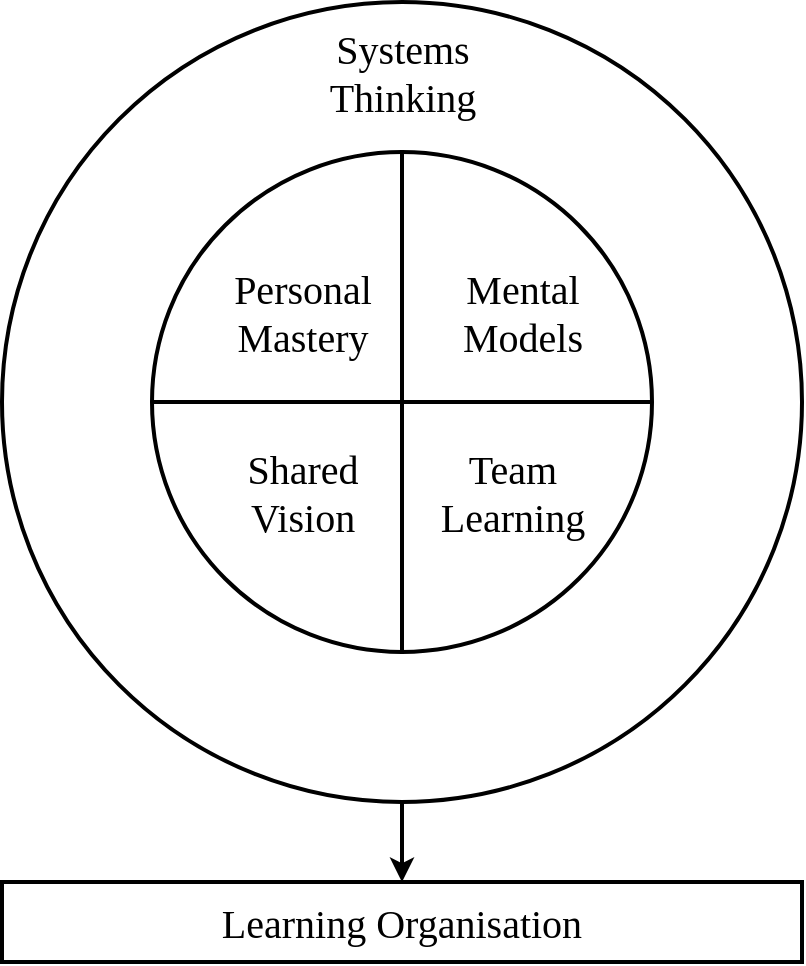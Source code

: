 <mxfile compressed="false" version="17.4.2" type="device">
  <diagram id="bfVolq-A_805LvhDllNM" name="Page-1">
    <mxGraphModel dx="946" dy="620" grid="1" gridSize="10" guides="1" tooltips="1" connect="1" arrows="1" fold="1" page="1" pageScale="1" pageWidth="827" pageHeight="1169" math="0" shadow="0">
      <root>
        <mxCell id="0" />
        <mxCell id="1" parent="0" />
        <mxCell id="LdssRKA1owO5sWahPovg-1" value="" style="ellipse;whiteSpace=wrap;html=1;aspect=fixed;strokeWidth=2;" vertex="1" parent="1">
          <mxGeometry x="240" y="120" width="400" height="400" as="geometry" />
        </mxCell>
        <mxCell id="LdssRKA1owO5sWahPovg-2" value="" style="ellipse;whiteSpace=wrap;html=1;aspect=fixed;strokeWidth=2;" vertex="1" parent="1">
          <mxGeometry x="315" y="195" width="250" height="250" as="geometry" />
        </mxCell>
        <mxCell id="LdssRKA1owO5sWahPovg-3" value="" style="endArrow=none;html=1;rounded=0;entryX=0.5;entryY=0;entryDx=0;entryDy=0;exitX=0.5;exitY=1;exitDx=0;exitDy=0;strokeWidth=2;" edge="1" parent="1" source="LdssRKA1owO5sWahPovg-2" target="LdssRKA1owO5sWahPovg-2">
          <mxGeometry width="50" height="50" relative="1" as="geometry">
            <mxPoint x="390" y="340" as="sourcePoint" />
            <mxPoint x="440" y="290" as="targetPoint" />
          </mxGeometry>
        </mxCell>
        <mxCell id="LdssRKA1owO5sWahPovg-4" value="" style="endArrow=none;html=1;rounded=0;entryX=1;entryY=0.5;entryDx=0;entryDy=0;exitX=0;exitY=0.5;exitDx=0;exitDy=0;strokeWidth=2;" edge="1" parent="1" source="LdssRKA1owO5sWahPovg-2" target="LdssRKA1owO5sWahPovg-2">
          <mxGeometry width="50" height="50" relative="1" as="geometry">
            <mxPoint x="120" y="490" as="sourcePoint" />
            <mxPoint x="170" y="440" as="targetPoint" />
          </mxGeometry>
        </mxCell>
        <mxCell id="LdssRKA1owO5sWahPovg-5" value="&lt;font face=&quot;CMU Sans Serif Medium&quot; style=&quot;font-size: 20px&quot;&gt;Systems&lt;br&gt;Thinking&lt;/font&gt;" style="text;html=1;resizable=0;autosize=1;align=center;verticalAlign=middle;points=[];fillColor=none;strokeColor=none;rounded=0;fontSize=20;" vertex="1" parent="1">
          <mxGeometry x="395" y="130" width="90" height="50" as="geometry" />
        </mxCell>
        <mxCell id="LdssRKA1owO5sWahPovg-6" value="&lt;font face=&quot;CMU Sans Serif Medium&quot;&gt;Personal&lt;br&gt;Mastery&lt;br&gt;&lt;/font&gt;" style="text;html=1;resizable=0;autosize=1;align=center;verticalAlign=middle;points=[];fillColor=none;strokeColor=none;rounded=0;fontSize=20;" vertex="1" parent="1">
          <mxGeometry x="350" y="250" width="80" height="50" as="geometry" />
        </mxCell>
        <mxCell id="LdssRKA1owO5sWahPovg-7" value="&lt;font face=&quot;CMU Sans Serif Medium&quot;&gt;Mental&lt;br&gt;Models&lt;br&gt;&lt;/font&gt;" style="text;html=1;resizable=0;autosize=1;align=center;verticalAlign=middle;points=[];fillColor=none;strokeColor=none;rounded=0;fontSize=20;" vertex="1" parent="1">
          <mxGeometry x="460" y="250" width="80" height="50" as="geometry" />
        </mxCell>
        <mxCell id="LdssRKA1owO5sWahPovg-8" value="&lt;font face=&quot;CMU Sans Serif Medium&quot;&gt;Shared&lt;br&gt;Vision&lt;br&gt;&lt;/font&gt;" style="text;html=1;resizable=0;autosize=1;align=center;verticalAlign=middle;points=[];fillColor=none;strokeColor=none;rounded=0;fontSize=20;" vertex="1" parent="1">
          <mxGeometry x="355" y="340" width="70" height="50" as="geometry" />
        </mxCell>
        <mxCell id="LdssRKA1owO5sWahPovg-9" value="&lt;font face=&quot;CMU Sans Serif Medium&quot;&gt;Team&lt;br&gt;Learning&lt;br&gt;&lt;/font&gt;" style="text;html=1;resizable=0;autosize=1;align=center;verticalAlign=middle;points=[];fillColor=none;strokeColor=none;rounded=0;fontSize=20;" vertex="1" parent="1">
          <mxGeometry x="450" y="340" width="90" height="50" as="geometry" />
        </mxCell>
        <mxCell id="LdssRKA1owO5sWahPovg-10" value="Learning Organisation" style="rounded=0;whiteSpace=wrap;html=1;fontSize=20;fontFamily=CMU Sans Serif Medium;strokeWidth=2;" vertex="1" parent="1">
          <mxGeometry x="240" y="560" width="400" height="40" as="geometry" />
        </mxCell>
        <mxCell id="LdssRKA1owO5sWahPovg-11" value="" style="endArrow=classic;html=1;rounded=0;fontSize=20;exitX=0.5;exitY=1;exitDx=0;exitDy=0;entryX=0.5;entryY=0;entryDx=0;entryDy=0;strokeWidth=2;" edge="1" parent="1" source="LdssRKA1owO5sWahPovg-1" target="LdssRKA1owO5sWahPovg-10">
          <mxGeometry width="50" height="50" relative="1" as="geometry">
            <mxPoint x="620" y="560" as="sourcePoint" />
            <mxPoint x="380" y="550" as="targetPoint" />
          </mxGeometry>
        </mxCell>
      </root>
    </mxGraphModel>
  </diagram>
</mxfile>

